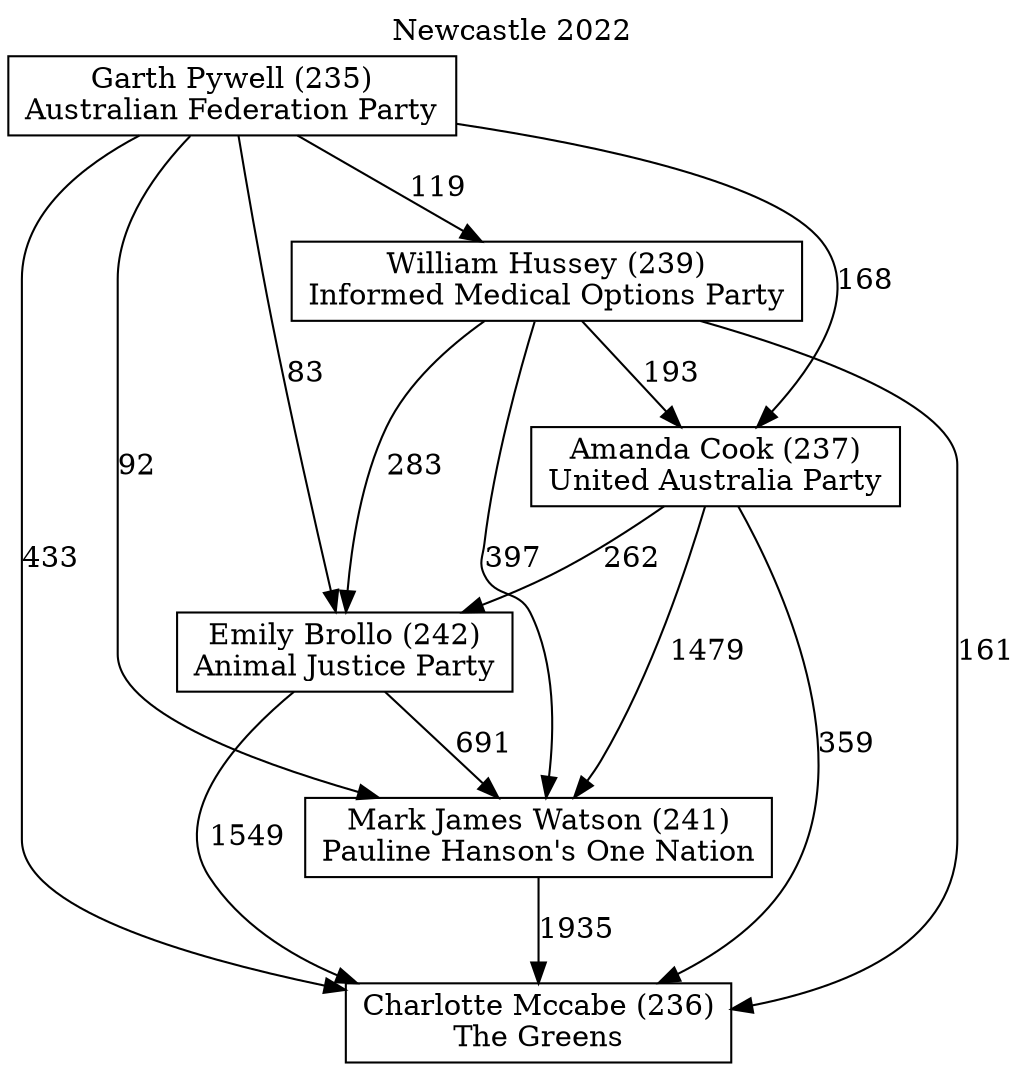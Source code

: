// House preference flow
digraph "Charlotte Mccabe (236)_Newcastle_2022" {
	graph [label="Newcastle 2022" labelloc=t]
	node [shape=box]
	"Charlotte Mccabe (236)" [label="Charlotte Mccabe (236)
The Greens"]
	"Mark James Watson (241)" [label="Mark James Watson (241)
Pauline Hanson's One Nation"]
	"Emily Brollo (242)" [label="Emily Brollo (242)
Animal Justice Party"]
	"Amanda Cook (237)" [label="Amanda Cook (237)
United Australia Party"]
	"William Hussey (239)" [label="William Hussey (239)
Informed Medical Options Party"]
	"Garth Pywell (235)" [label="Garth Pywell (235)
Australian Federation Party"]
	"Charlotte Mccabe (236)" [label="Charlotte Mccabe (236)
The Greens"]
	"Emily Brollo (242)" [label="Emily Brollo (242)
Animal Justice Party"]
	"Amanda Cook (237)" [label="Amanda Cook (237)
United Australia Party"]
	"William Hussey (239)" [label="William Hussey (239)
Informed Medical Options Party"]
	"Garth Pywell (235)" [label="Garth Pywell (235)
Australian Federation Party"]
	"Charlotte Mccabe (236)" [label="Charlotte Mccabe (236)
The Greens"]
	"Amanda Cook (237)" [label="Amanda Cook (237)
United Australia Party"]
	"William Hussey (239)" [label="William Hussey (239)
Informed Medical Options Party"]
	"Garth Pywell (235)" [label="Garth Pywell (235)
Australian Federation Party"]
	"Charlotte Mccabe (236)" [label="Charlotte Mccabe (236)
The Greens"]
	"William Hussey (239)" [label="William Hussey (239)
Informed Medical Options Party"]
	"Garth Pywell (235)" [label="Garth Pywell (235)
Australian Federation Party"]
	"Charlotte Mccabe (236)" [label="Charlotte Mccabe (236)
The Greens"]
	"Garth Pywell (235)" [label="Garth Pywell (235)
Australian Federation Party"]
	"Garth Pywell (235)" [label="Garth Pywell (235)
Australian Federation Party"]
	"William Hussey (239)" [label="William Hussey (239)
Informed Medical Options Party"]
	"Garth Pywell (235)" [label="Garth Pywell (235)
Australian Federation Party"]
	"Garth Pywell (235)" [label="Garth Pywell (235)
Australian Federation Party"]
	"Amanda Cook (237)" [label="Amanda Cook (237)
United Australia Party"]
	"William Hussey (239)" [label="William Hussey (239)
Informed Medical Options Party"]
	"Garth Pywell (235)" [label="Garth Pywell (235)
Australian Federation Party"]
	"Amanda Cook (237)" [label="Amanda Cook (237)
United Australia Party"]
	"Garth Pywell (235)" [label="Garth Pywell (235)
Australian Federation Party"]
	"Garth Pywell (235)" [label="Garth Pywell (235)
Australian Federation Party"]
	"William Hussey (239)" [label="William Hussey (239)
Informed Medical Options Party"]
	"Garth Pywell (235)" [label="Garth Pywell (235)
Australian Federation Party"]
	"Garth Pywell (235)" [label="Garth Pywell (235)
Australian Federation Party"]
	"Emily Brollo (242)" [label="Emily Brollo (242)
Animal Justice Party"]
	"Amanda Cook (237)" [label="Amanda Cook (237)
United Australia Party"]
	"William Hussey (239)" [label="William Hussey (239)
Informed Medical Options Party"]
	"Garth Pywell (235)" [label="Garth Pywell (235)
Australian Federation Party"]
	"Emily Brollo (242)" [label="Emily Brollo (242)
Animal Justice Party"]
	"William Hussey (239)" [label="William Hussey (239)
Informed Medical Options Party"]
	"Garth Pywell (235)" [label="Garth Pywell (235)
Australian Federation Party"]
	"Emily Brollo (242)" [label="Emily Brollo (242)
Animal Justice Party"]
	"Garth Pywell (235)" [label="Garth Pywell (235)
Australian Federation Party"]
	"Garth Pywell (235)" [label="Garth Pywell (235)
Australian Federation Party"]
	"William Hussey (239)" [label="William Hussey (239)
Informed Medical Options Party"]
	"Garth Pywell (235)" [label="Garth Pywell (235)
Australian Federation Party"]
	"Garth Pywell (235)" [label="Garth Pywell (235)
Australian Federation Party"]
	"Amanda Cook (237)" [label="Amanda Cook (237)
United Australia Party"]
	"William Hussey (239)" [label="William Hussey (239)
Informed Medical Options Party"]
	"Garth Pywell (235)" [label="Garth Pywell (235)
Australian Federation Party"]
	"Amanda Cook (237)" [label="Amanda Cook (237)
United Australia Party"]
	"Garth Pywell (235)" [label="Garth Pywell (235)
Australian Federation Party"]
	"Garth Pywell (235)" [label="Garth Pywell (235)
Australian Federation Party"]
	"William Hussey (239)" [label="William Hussey (239)
Informed Medical Options Party"]
	"Garth Pywell (235)" [label="Garth Pywell (235)
Australian Federation Party"]
	"Garth Pywell (235)" [label="Garth Pywell (235)
Australian Federation Party"]
	"Mark James Watson (241)" [label="Mark James Watson (241)
Pauline Hanson's One Nation"]
	"Emily Brollo (242)" [label="Emily Brollo (242)
Animal Justice Party"]
	"Amanda Cook (237)" [label="Amanda Cook (237)
United Australia Party"]
	"William Hussey (239)" [label="William Hussey (239)
Informed Medical Options Party"]
	"Garth Pywell (235)" [label="Garth Pywell (235)
Australian Federation Party"]
	"Mark James Watson (241)" [label="Mark James Watson (241)
Pauline Hanson's One Nation"]
	"Amanda Cook (237)" [label="Amanda Cook (237)
United Australia Party"]
	"William Hussey (239)" [label="William Hussey (239)
Informed Medical Options Party"]
	"Garth Pywell (235)" [label="Garth Pywell (235)
Australian Federation Party"]
	"Mark James Watson (241)" [label="Mark James Watson (241)
Pauline Hanson's One Nation"]
	"William Hussey (239)" [label="William Hussey (239)
Informed Medical Options Party"]
	"Garth Pywell (235)" [label="Garth Pywell (235)
Australian Federation Party"]
	"Mark James Watson (241)" [label="Mark James Watson (241)
Pauline Hanson's One Nation"]
	"Garth Pywell (235)" [label="Garth Pywell (235)
Australian Federation Party"]
	"Garth Pywell (235)" [label="Garth Pywell (235)
Australian Federation Party"]
	"William Hussey (239)" [label="William Hussey (239)
Informed Medical Options Party"]
	"Garth Pywell (235)" [label="Garth Pywell (235)
Australian Federation Party"]
	"Garth Pywell (235)" [label="Garth Pywell (235)
Australian Federation Party"]
	"Amanda Cook (237)" [label="Amanda Cook (237)
United Australia Party"]
	"William Hussey (239)" [label="William Hussey (239)
Informed Medical Options Party"]
	"Garth Pywell (235)" [label="Garth Pywell (235)
Australian Federation Party"]
	"Amanda Cook (237)" [label="Amanda Cook (237)
United Australia Party"]
	"Garth Pywell (235)" [label="Garth Pywell (235)
Australian Federation Party"]
	"Garth Pywell (235)" [label="Garth Pywell (235)
Australian Federation Party"]
	"William Hussey (239)" [label="William Hussey (239)
Informed Medical Options Party"]
	"Garth Pywell (235)" [label="Garth Pywell (235)
Australian Federation Party"]
	"Garth Pywell (235)" [label="Garth Pywell (235)
Australian Federation Party"]
	"Emily Brollo (242)" [label="Emily Brollo (242)
Animal Justice Party"]
	"Amanda Cook (237)" [label="Amanda Cook (237)
United Australia Party"]
	"William Hussey (239)" [label="William Hussey (239)
Informed Medical Options Party"]
	"Garth Pywell (235)" [label="Garth Pywell (235)
Australian Federation Party"]
	"Emily Brollo (242)" [label="Emily Brollo (242)
Animal Justice Party"]
	"William Hussey (239)" [label="William Hussey (239)
Informed Medical Options Party"]
	"Garth Pywell (235)" [label="Garth Pywell (235)
Australian Federation Party"]
	"Emily Brollo (242)" [label="Emily Brollo (242)
Animal Justice Party"]
	"Garth Pywell (235)" [label="Garth Pywell (235)
Australian Federation Party"]
	"Garth Pywell (235)" [label="Garth Pywell (235)
Australian Federation Party"]
	"William Hussey (239)" [label="William Hussey (239)
Informed Medical Options Party"]
	"Garth Pywell (235)" [label="Garth Pywell (235)
Australian Federation Party"]
	"Garth Pywell (235)" [label="Garth Pywell (235)
Australian Federation Party"]
	"Amanda Cook (237)" [label="Amanda Cook (237)
United Australia Party"]
	"William Hussey (239)" [label="William Hussey (239)
Informed Medical Options Party"]
	"Garth Pywell (235)" [label="Garth Pywell (235)
Australian Federation Party"]
	"Amanda Cook (237)" [label="Amanda Cook (237)
United Australia Party"]
	"Garth Pywell (235)" [label="Garth Pywell (235)
Australian Federation Party"]
	"Garth Pywell (235)" [label="Garth Pywell (235)
Australian Federation Party"]
	"William Hussey (239)" [label="William Hussey (239)
Informed Medical Options Party"]
	"Garth Pywell (235)" [label="Garth Pywell (235)
Australian Federation Party"]
	"Garth Pywell (235)" [label="Garth Pywell (235)
Australian Federation Party"]
	"Mark James Watson (241)" -> "Charlotte Mccabe (236)" [label=1935]
	"Emily Brollo (242)" -> "Mark James Watson (241)" [label=691]
	"Amanda Cook (237)" -> "Emily Brollo (242)" [label=262]
	"William Hussey (239)" -> "Amanda Cook (237)" [label=193]
	"Garth Pywell (235)" -> "William Hussey (239)" [label=119]
	"Emily Brollo (242)" -> "Charlotte Mccabe (236)" [label=1549]
	"Amanda Cook (237)" -> "Charlotte Mccabe (236)" [label=359]
	"William Hussey (239)" -> "Charlotte Mccabe (236)" [label=161]
	"Garth Pywell (235)" -> "Charlotte Mccabe (236)" [label=433]
	"Garth Pywell (235)" -> "Amanda Cook (237)" [label=168]
	"William Hussey (239)" -> "Emily Brollo (242)" [label=283]
	"Garth Pywell (235)" -> "Emily Brollo (242)" [label=83]
	"Amanda Cook (237)" -> "Mark James Watson (241)" [label=1479]
	"William Hussey (239)" -> "Mark James Watson (241)" [label=397]
	"Garth Pywell (235)" -> "Mark James Watson (241)" [label=92]
}
